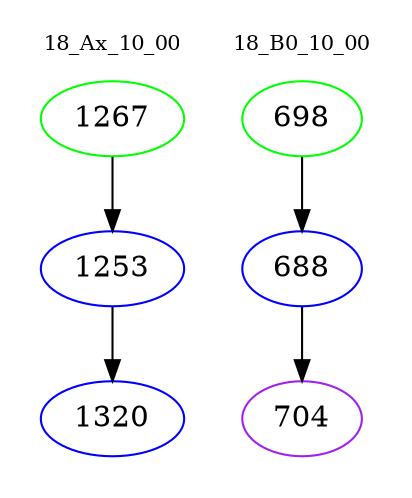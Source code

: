 digraph{
subgraph cluster_0 {
color = white
label = "18_Ax_10_00";
fontsize=10;
T0_1267 [label="1267", color="green"]
T0_1267 -> T0_1253 [color="black"]
T0_1253 [label="1253", color="blue"]
T0_1253 -> T0_1320 [color="black"]
T0_1320 [label="1320", color="blue"]
}
subgraph cluster_1 {
color = white
label = "18_B0_10_00";
fontsize=10;
T1_698 [label="698", color="green"]
T1_698 -> T1_688 [color="black"]
T1_688 [label="688", color="blue"]
T1_688 -> T1_704 [color="black"]
T1_704 [label="704", color="purple"]
}
}
